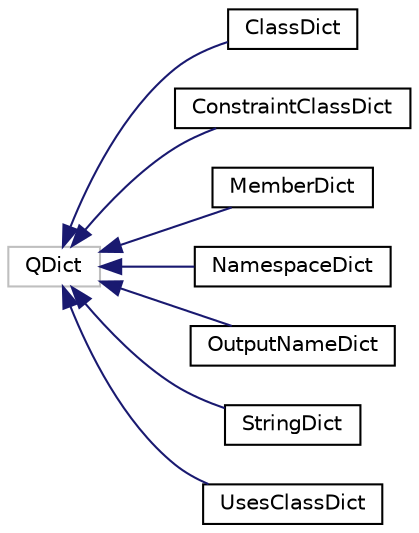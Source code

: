 digraph "Graphical Class Hierarchy"
{
 // INTERACTIVE_SVG=YES
 // LATEX_PDF_SIZE
  edge [fontname="Helvetica",fontsize="10",labelfontname="Helvetica",labelfontsize="10"];
  node [fontname="Helvetica",fontsize="10",shape=record];
  rankdir="LR";
  Node417 [label="QDict",height=0.2,width=0.4,color="grey75", fillcolor="white", style="filled",tooltip=" "];
  Node417 -> Node0 [dir="back",color="midnightblue",fontsize="10",style="solid",fontname="Helvetica"];
  Node0 [label="ClassDict",height=0.2,width=0.4,color="black", fillcolor="white", style="filled",URL="$d2/d9c/class_class_dict.html",tooltip="An unsorted dictionary of ClassDef objects."];
  Node417 -> Node419 [dir="back",color="midnightblue",fontsize="10",style="solid",fontname="Helvetica"];
  Node419 [label="ConstraintClassDict",height=0.2,width=0.4,color="black", fillcolor="white", style="filled",URL="$df/d6f/class_constraint_class_dict.html",tooltip="Dictionary of constraint relations."];
  Node417 -> Node420 [dir="back",color="midnightblue",fontsize="10",style="solid",fontname="Helvetica"];
  Node420 [label="MemberDict",height=0.2,width=0.4,color="black", fillcolor="white", style="filled",URL="$d6/d32/class_member_dict.html",tooltip="An unsorted dictionary of MemberDef objects."];
  Node417 -> Node421 [dir="back",color="midnightblue",fontsize="10",style="solid",fontname="Helvetica"];
  Node421 [label="NamespaceDict",height=0.2,width=0.4,color="black", fillcolor="white", style="filled",URL="$d5/d7b/class_namespace_dict.html",tooltip="An unsorted dictionary of NamespaceDef objects."];
  Node417 -> Node422 [dir="back",color="midnightblue",fontsize="10",style="solid",fontname="Helvetica"];
  Node422 [label="OutputNameDict",height=0.2,width=0.4,color="black", fillcolor="white", style="filled",URL="$d0/da0/class_output_name_dict.html",tooltip=" "];
  Node417 -> Node423 [dir="back",color="midnightblue",fontsize="10",style="solid",fontname="Helvetica"];
  Node423 [label="StringDict",height=0.2,width=0.4,color="black", fillcolor="white", style="filled",URL="$db/d27/class_string_dict.html",tooltip=" "];
  Node417 -> Node424 [dir="back",color="midnightblue",fontsize="10",style="solid",fontname="Helvetica"];
  Node424 [label="UsesClassDict",height=0.2,width=0.4,color="black", fillcolor="white", style="filled",URL="$d2/d84/class_uses_class_dict.html",tooltip="Dictionary of usage relations."];
}
